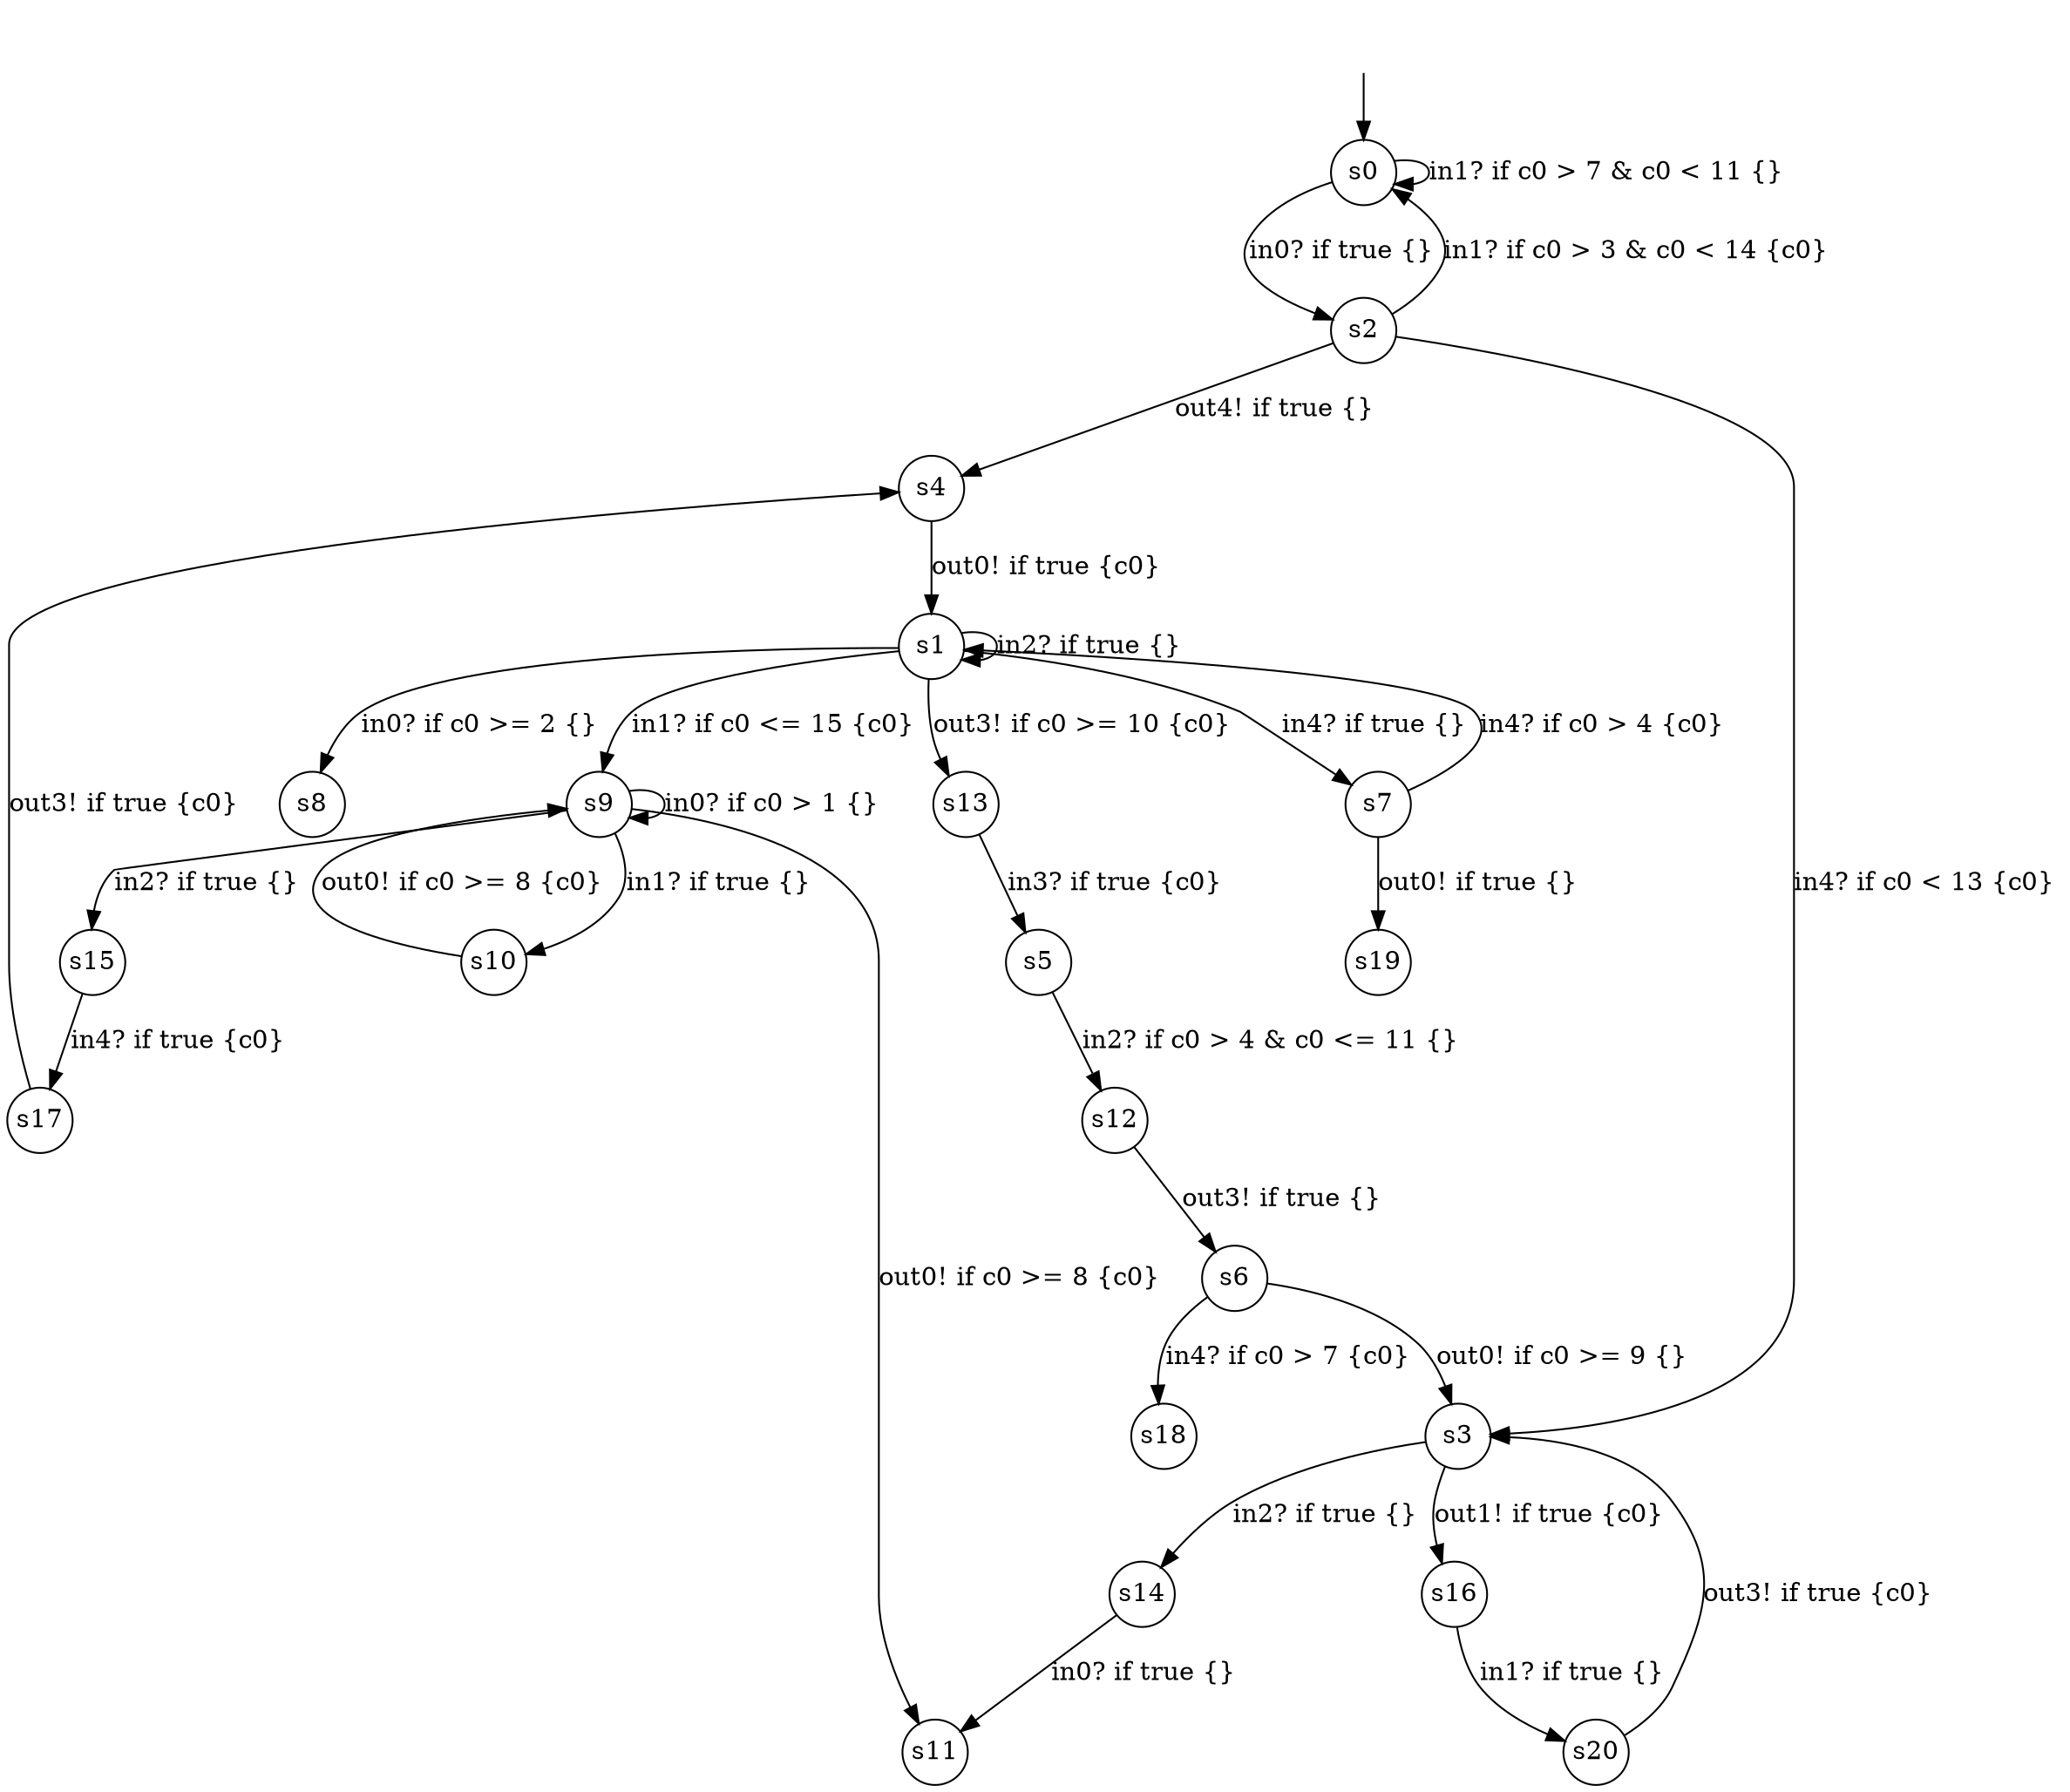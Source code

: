 digraph g {
__start0 [label="" shape="none"];
s0 [shape="circle" margin=0 label="s0"];
s1 [shape="circle" margin=0 label="s1"];
s2 [shape="circle" margin=0 label="s2"];
s3 [shape="circle" margin=0 label="s3"];
s4 [shape="circle" margin=0 label="s4"];
s5 [shape="circle" margin=0 label="s5"];
s6 [shape="circle" margin=0 label="s6"];
s7 [shape="circle" margin=0 label="s7"];
s8 [shape="circle" margin=0 label="s8"];
s9 [shape="circle" margin=0 label="s9"];
s10 [shape="circle" margin=0 label="s10"];
s11 [shape="circle" margin=0 label="s11"];
s12 [shape="circle" margin=0 label="s12"];
s13 [shape="circle" margin=0 label="s13"];
s14 [shape="circle" margin=0 label="s14"];
s15 [shape="circle" margin=0 label="s15"];
s16 [shape="circle" margin=0 label="s16"];
s17 [shape="circle" margin=0 label="s17"];
s18 [shape="circle" margin=0 label="s18"];
s19 [shape="circle" margin=0 label="s19"];
s20 [shape="circle" margin=0 label="s20"];
s0 -> s2 [label="in0? if true {} "];
s0 -> s0 [label="in1? if c0 > 7 & c0 < 11 {} "];
s1 -> s1 [label="in2? if true {} "];
s1 -> s7 [label="in4? if true {} "];
s1 -> s8 [label="in0? if c0 >= 2 {} "];
s1 -> s9 [label="in1? if c0 <= 15 {c0} "];
s1 -> s13 [label="out3! if c0 >= 10 {c0} "];
s2 -> s3 [label="in4? if c0 < 13 {c0} "];
s2 -> s0 [label="in1? if c0 > 3 & c0 < 14 {c0} "];
s2 -> s4 [label="out4! if true {} "];
s3 -> s14 [label="in2? if true {} "];
s3 -> s16 [label="out1! if true {c0} "];
s4 -> s1 [label="out0! if true {c0} "];
s5 -> s12 [label="in2? if c0 > 4 & c0 <= 11 {} "];
s6 -> s18 [label="in4? if c0 > 7 {c0} "];
s6 -> s3 [label="out0! if c0 >= 9 {} "];
s7 -> s1 [label="in4? if c0 > 4 {c0} "];
s7 -> s19 [label="out0! if true {} "];
s9 -> s9 [label="in0? if c0 > 1 {} "];
s9 -> s10 [label="in1? if true {} "];
s9 -> s15 [label="in2? if true {} "];
s9 -> s11 [label="out0! if c0 >= 8 {c0} "];
s10 -> s9 [label="out0! if c0 >= 8 {c0} "];
s12 -> s6 [label="out3! if true {} "];
s13 -> s5 [label="in3? if true {c0} "];
s14 -> s11 [label="in0? if true {} "];
s15 -> s17 [label="in4? if true {c0} "];
s16 -> s20 [label="in1? if true {} "];
s17 -> s4 [label="out3! if true {c0} "];
s20 -> s3 [label="out3! if true {c0} "];
__start0 -> s0;
}
